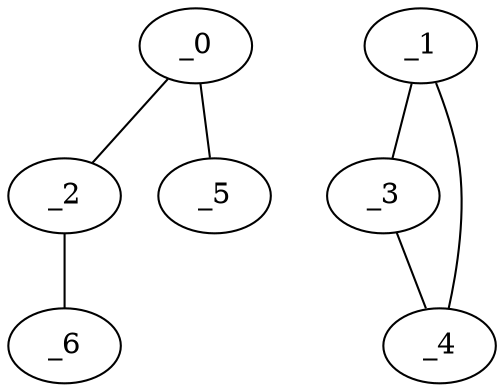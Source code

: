 graph KP1_0000 {
	_0	 [x="0.73",
		y="2.87"];
	_2	 [x="0.73",
		y="0.64"];
	_0 -- _2;
	_5	 [x="2.25238",
		y="2.39517"];
	_0 -- _5;
	_1	 [x="2.20564",
		y="2.77666"];
	_3	 [x="0.356638",
		y="1.93337"];
	_1 -- _3;
	_4	 [x="1.62828",
		y="0.365445"];
	_1 -- _4;
	_6	 [x="2.7703",
		y="1.54926"];
	_2 -- _6;
	_3 -- _4;
}
